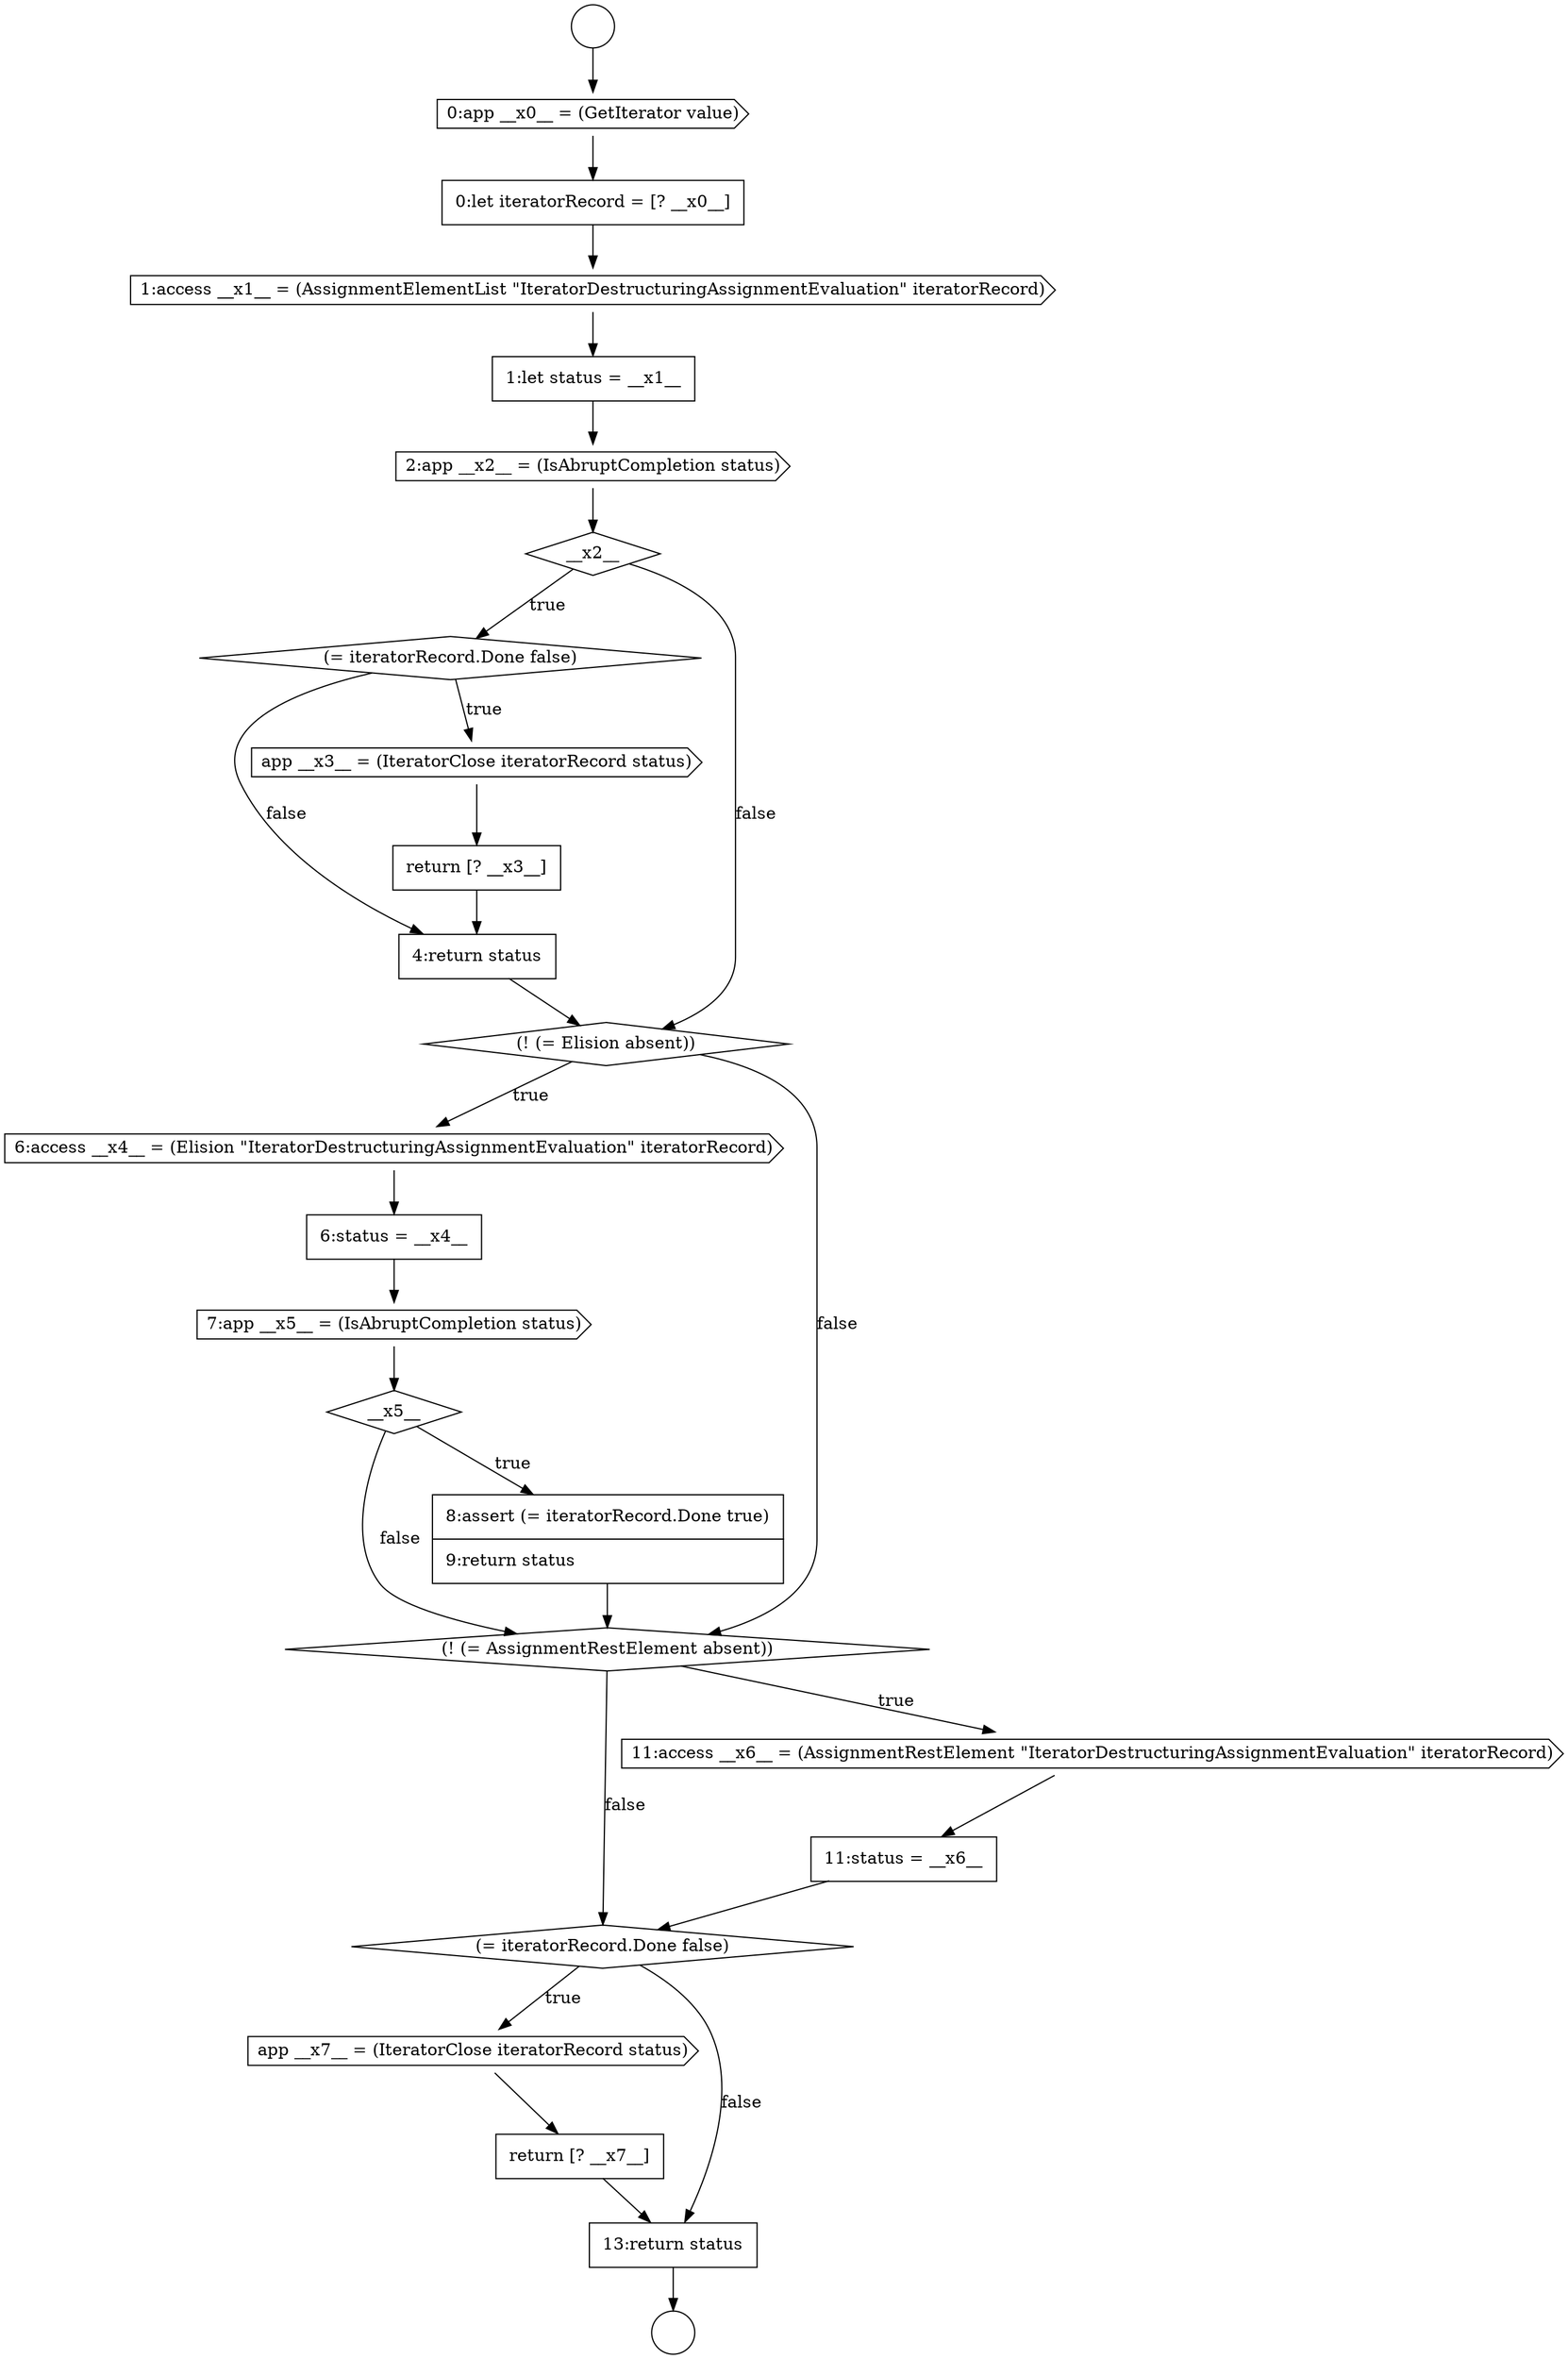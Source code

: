 digraph {
  node5156 [shape=cds, label=<<font color="black">6:access __x4__ = (Elision &quot;IteratorDestructuringAssignmentEvaluation&quot; iteratorRecord)</font>> color="black" fillcolor="white" style=filled]
  node5145 [shape=cds, label=<<font color="black">0:app __x0__ = (GetIterator value)</font>> color="black" fillcolor="white" style=filled]
  node5166 [shape=none, margin=0, label=<<font color="black">
    <table border="0" cellborder="1" cellspacing="0" cellpadding="10">
      <tr><td align="left">return [? __x7__]</td></tr>
    </table>
  </font>> color="black" fillcolor="white" style=filled]
  node5149 [shape=cds, label=<<font color="black">2:app __x2__ = (IsAbruptCompletion status)</font>> color="black" fillcolor="white" style=filled]
  node5153 [shape=none, margin=0, label=<<font color="black">
    <table border="0" cellborder="1" cellspacing="0" cellpadding="10">
      <tr><td align="left">return [? __x3__]</td></tr>
    </table>
  </font>> color="black" fillcolor="white" style=filled]
  node5143 [shape=circle label=" " color="black" fillcolor="white" style=filled]
  node5165 [shape=cds, label=<<font color="black">app __x7__ = (IteratorClose iteratorRecord status)</font>> color="black" fillcolor="white" style=filled]
  node5147 [shape=cds, label=<<font color="black">1:access __x1__ = (AssignmentElementList &quot;IteratorDestructuringAssignmentEvaluation&quot; iteratorRecord)</font>> color="black" fillcolor="white" style=filled]
  node5159 [shape=diamond, label=<<font color="black">__x5__</font>> color="black" fillcolor="white" style=filled]
  node5151 [shape=diamond, label=<<font color="black">(= iteratorRecord.Done false)</font>> color="black" fillcolor="white" style=filled]
  node5155 [shape=diamond, label=<<font color="black">(! (= Elision absent))</font>> color="black" fillcolor="white" style=filled]
  node5146 [shape=none, margin=0, label=<<font color="black">
    <table border="0" cellborder="1" cellspacing="0" cellpadding="10">
      <tr><td align="left">0:let iteratorRecord = [? __x0__]</td></tr>
    </table>
  </font>> color="black" fillcolor="white" style=filled]
  node5163 [shape=none, margin=0, label=<<font color="black">
    <table border="0" cellborder="1" cellspacing="0" cellpadding="10">
      <tr><td align="left">11:status = __x6__</td></tr>
    </table>
  </font>> color="black" fillcolor="white" style=filled]
  node5161 [shape=diamond, label=<<font color="black">(! (= AssignmentRestElement absent))</font>> color="black" fillcolor="white" style=filled]
  node5150 [shape=diamond, label=<<font color="black">__x2__</font>> color="black" fillcolor="white" style=filled]
  node5160 [shape=none, margin=0, label=<<font color="black">
    <table border="0" cellborder="1" cellspacing="0" cellpadding="10">
      <tr><td align="left">8:assert (= iteratorRecord.Done true)</td></tr>
      <tr><td align="left">9:return status</td></tr>
    </table>
  </font>> color="black" fillcolor="white" style=filled]
  node5157 [shape=none, margin=0, label=<<font color="black">
    <table border="0" cellborder="1" cellspacing="0" cellpadding="10">
      <tr><td align="left">6:status = __x4__</td></tr>
    </table>
  </font>> color="black" fillcolor="white" style=filled]
  node5167 [shape=none, margin=0, label=<<font color="black">
    <table border="0" cellborder="1" cellspacing="0" cellpadding="10">
      <tr><td align="left">13:return status</td></tr>
    </table>
  </font>> color="black" fillcolor="white" style=filled]
  node5148 [shape=none, margin=0, label=<<font color="black">
    <table border="0" cellborder="1" cellspacing="0" cellpadding="10">
      <tr><td align="left">1:let status = __x1__</td></tr>
    </table>
  </font>> color="black" fillcolor="white" style=filled]
  node5158 [shape=cds, label=<<font color="black">7:app __x5__ = (IsAbruptCompletion status)</font>> color="black" fillcolor="white" style=filled]
  node5154 [shape=none, margin=0, label=<<font color="black">
    <table border="0" cellborder="1" cellspacing="0" cellpadding="10">
      <tr><td align="left">4:return status</td></tr>
    </table>
  </font>> color="black" fillcolor="white" style=filled]
  node5152 [shape=cds, label=<<font color="black">app __x3__ = (IteratorClose iteratorRecord status)</font>> color="black" fillcolor="white" style=filled]
  node5144 [shape=circle label=" " color="black" fillcolor="white" style=filled]
  node5164 [shape=diamond, label=<<font color="black">(= iteratorRecord.Done false)</font>> color="black" fillcolor="white" style=filled]
  node5162 [shape=cds, label=<<font color="black">11:access __x6__ = (AssignmentRestElement &quot;IteratorDestructuringAssignmentEvaluation&quot; iteratorRecord)</font>> color="black" fillcolor="white" style=filled]
  node5165 -> node5166 [ color="black"]
  node5146 -> node5147 [ color="black"]
  node5158 -> node5159 [ color="black"]
  node5161 -> node5162 [label=<<font color="black">true</font>> color="black"]
  node5161 -> node5164 [label=<<font color="black">false</font>> color="black"]
  node5149 -> node5150 [ color="black"]
  node5147 -> node5148 [ color="black"]
  node5153 -> node5154 [ color="black"]
  node5154 -> node5155 [ color="black"]
  node5152 -> node5153 [ color="black"]
  node5145 -> node5146 [ color="black"]
  node5160 -> node5161 [ color="black"]
  node5162 -> node5163 [ color="black"]
  node5150 -> node5151 [label=<<font color="black">true</font>> color="black"]
  node5150 -> node5155 [label=<<font color="black">false</font>> color="black"]
  node5143 -> node5145 [ color="black"]
  node5151 -> node5152 [label=<<font color="black">true</font>> color="black"]
  node5151 -> node5154 [label=<<font color="black">false</font>> color="black"]
  node5159 -> node5160 [label=<<font color="black">true</font>> color="black"]
  node5159 -> node5161 [label=<<font color="black">false</font>> color="black"]
  node5164 -> node5165 [label=<<font color="black">true</font>> color="black"]
  node5164 -> node5167 [label=<<font color="black">false</font>> color="black"]
  node5148 -> node5149 [ color="black"]
  node5157 -> node5158 [ color="black"]
  node5155 -> node5156 [label=<<font color="black">true</font>> color="black"]
  node5155 -> node5161 [label=<<font color="black">false</font>> color="black"]
  node5167 -> node5144 [ color="black"]
  node5163 -> node5164 [ color="black"]
  node5156 -> node5157 [ color="black"]
  node5166 -> node5167 [ color="black"]
}
